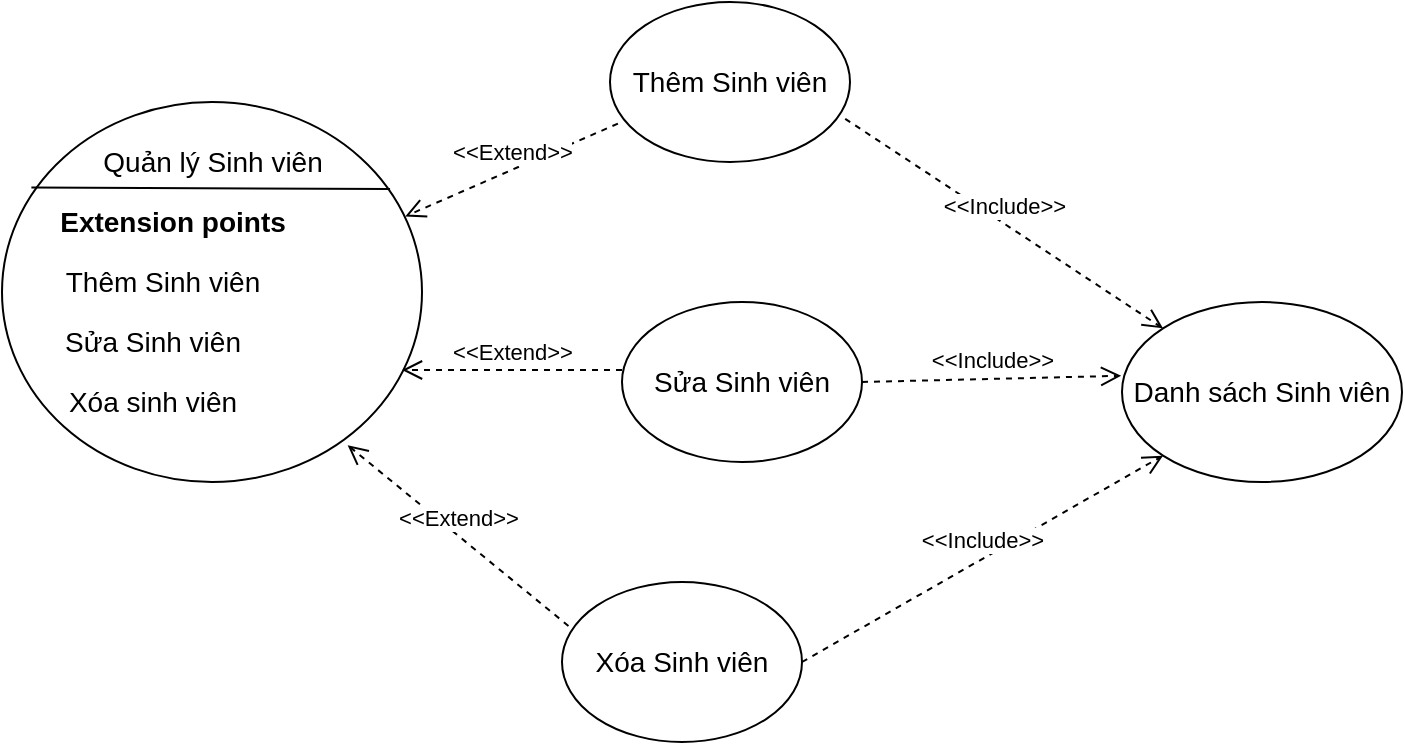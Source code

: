 <mxfile version="15.2.9" type="device"><diagram id="tJ501lQ9Ga7fWGlyStMJ" name="Page-1"><mxGraphModel dx="1038" dy="588" grid="1" gridSize="10" guides="1" tooltips="1" connect="1" arrows="1" fold="1" page="1" pageScale="1" pageWidth="827" pageHeight="1169" math="0" shadow="0"><root><mxCell id="0"/><mxCell id="1" parent="0"/><mxCell id="6eBJcjwJJYy2WYTHdJ9o-1" value="" style="ellipse;whiteSpace=wrap;html=1;" parent="1" vertex="1"><mxGeometry x="110" y="200" width="210" height="190" as="geometry"/></mxCell><mxCell id="6eBJcjwJJYy2WYTHdJ9o-2" value="" style="endArrow=none;html=1;exitX=0.07;exitY=0.225;exitDx=0;exitDy=0;exitPerimeter=0;entryX=0.924;entryY=0.229;entryDx=0;entryDy=0;entryPerimeter=0;" parent="1" source="6eBJcjwJJYy2WYTHdJ9o-1" target="6eBJcjwJJYy2WYTHdJ9o-1" edge="1"><mxGeometry width="50" height="50" relative="1" as="geometry"><mxPoint x="390" y="330" as="sourcePoint"/><mxPoint x="440" y="280" as="targetPoint"/></mxGeometry></mxCell><mxCell id="6eBJcjwJJYy2WYTHdJ9o-3" value="&lt;font style=&quot;font-size: 14px&quot;&gt;Quản lý Sinh viên&lt;/font&gt;" style="text;html=1;align=center;verticalAlign=middle;resizable=0;points=[];autosize=1;strokeColor=none;fillColor=none;" parent="1" vertex="1"><mxGeometry x="150" y="220" width="130" height="20" as="geometry"/></mxCell><mxCell id="6eBJcjwJJYy2WYTHdJ9o-4" value="&lt;font style=&quot;font-size: 14px&quot;&gt;Thêm Sinh viên&lt;/font&gt;" style="text;html=1;align=center;verticalAlign=middle;resizable=0;points=[];autosize=1;strokeColor=none;fillColor=none;" parent="1" vertex="1"><mxGeometry x="135" y="280" width="110" height="20" as="geometry"/></mxCell><mxCell id="6eBJcjwJJYy2WYTHdJ9o-5" value="&lt;b&gt;&lt;font style=&quot;font-size: 14px&quot;&gt;Extension points&lt;/font&gt;&lt;/b&gt;" style="text;html=1;align=center;verticalAlign=middle;resizable=0;points=[];autosize=1;strokeColor=none;fillColor=none;" parent="1" vertex="1"><mxGeometry x="130" y="250" width="130" height="20" as="geometry"/></mxCell><mxCell id="6eBJcjwJJYy2WYTHdJ9o-6" value="&lt;font style=&quot;font-size: 14px&quot;&gt;Sửa Sinh viên&lt;/font&gt;" style="text;html=1;align=center;verticalAlign=middle;resizable=0;points=[];autosize=1;strokeColor=none;fillColor=none;" parent="1" vertex="1"><mxGeometry x="135" y="310" width="100" height="20" as="geometry"/></mxCell><mxCell id="6eBJcjwJJYy2WYTHdJ9o-7" value="&lt;font style=&quot;font-size: 14px&quot;&gt;Thêm Sinh viên&lt;/font&gt;" style="ellipse;whiteSpace=wrap;html=1;" parent="1" vertex="1"><mxGeometry x="414" y="150" width="120" height="80" as="geometry"/></mxCell><mxCell id="6eBJcjwJJYy2WYTHdJ9o-8" value="&lt;span style=&quot;font-size: 14px&quot;&gt;Sửa Sinh viên&lt;/span&gt;" style="ellipse;whiteSpace=wrap;html=1;" parent="1" vertex="1"><mxGeometry x="420" y="300" width="120" height="80" as="geometry"/></mxCell><mxCell id="6eBJcjwJJYy2WYTHdJ9o-10" value="&lt;font style=&quot;font-size: 14px&quot;&gt;Danh sách Sinh viên&lt;/font&gt;" style="ellipse;whiteSpace=wrap;html=1;" parent="1" vertex="1"><mxGeometry x="670" y="300" width="140" height="90" as="geometry"/></mxCell><mxCell id="6eBJcjwJJYy2WYTHdJ9o-12" value="&amp;lt;&amp;lt;Extend&amp;gt;&amp;gt;" style="html=1;verticalAlign=bottom;endArrow=open;dashed=1;endSize=8;exitX=0.033;exitY=0.76;exitDx=0;exitDy=0;exitPerimeter=0;entryX=0.96;entryY=0.301;entryDx=0;entryDy=0;entryPerimeter=0;" parent="1" source="6eBJcjwJJYy2WYTHdJ9o-7" target="6eBJcjwJJYy2WYTHdJ9o-1" edge="1"><mxGeometry relative="1" as="geometry"><mxPoint x="450" y="290" as="sourcePoint"/><mxPoint x="370" y="290" as="targetPoint"/></mxGeometry></mxCell><mxCell id="6eBJcjwJJYy2WYTHdJ9o-13" value="&amp;lt;&amp;lt;Extend&amp;gt;&amp;gt;" style="html=1;verticalAlign=bottom;endArrow=open;dashed=1;endSize=8;" parent="1" edge="1"><mxGeometry relative="1" as="geometry"><mxPoint x="420" y="334" as="sourcePoint"/><mxPoint x="310" y="334" as="targetPoint"/></mxGeometry></mxCell><mxCell id="6eBJcjwJJYy2WYTHdJ9o-16" value="&amp;lt;&amp;lt;Include&amp;gt;&amp;gt;" style="html=1;verticalAlign=bottom;endArrow=open;dashed=1;endSize=8;entryX=-0.003;entryY=0.41;entryDx=0;entryDy=0;entryPerimeter=0;exitX=1;exitY=0.5;exitDx=0;exitDy=0;" parent="1" source="6eBJcjwJJYy2WYTHdJ9o-8" target="6eBJcjwJJYy2WYTHdJ9o-10" edge="1"><mxGeometry relative="1" as="geometry"><mxPoint x="530" y="360" as="sourcePoint"/><mxPoint x="660" y="210" as="targetPoint"/></mxGeometry></mxCell><mxCell id="IDzhQ2rFWqf47DDB8JkW-1" value="&lt;font style=&quot;font-size: 14px&quot;&gt;Xóa sinh viên&lt;/font&gt;" style="text;html=1;align=center;verticalAlign=middle;resizable=0;points=[];autosize=1;strokeColor=none;fillColor=none;" parent="1" vertex="1"><mxGeometry x="135" y="340" width="100" height="20" as="geometry"/></mxCell><mxCell id="IDzhQ2rFWqf47DDB8JkW-2" value="&lt;font style=&quot;font-size: 14px&quot;&gt;Xóa Sinh viên&lt;/font&gt;" style="ellipse;whiteSpace=wrap;html=1;" parent="1" vertex="1"><mxGeometry x="390" y="440" width="120" height="80" as="geometry"/></mxCell><mxCell id="IDzhQ2rFWqf47DDB8JkW-3" value="&amp;lt;&amp;lt;Extend&amp;gt;&amp;gt;" style="html=1;verticalAlign=bottom;endArrow=open;dashed=1;endSize=8;exitX=0.027;exitY=0.275;exitDx=0;exitDy=0;exitPerimeter=0;entryX=0.823;entryY=0.903;entryDx=0;entryDy=0;entryPerimeter=0;" parent="1" source="IDzhQ2rFWqf47DDB8JkW-2" target="6eBJcjwJJYy2WYTHdJ9o-1" edge="1"><mxGeometry relative="1" as="geometry"><mxPoint x="425.56" y="365.6" as="sourcePoint"/><mxPoint x="320" y="344" as="targetPoint"/></mxGeometry></mxCell><mxCell id="IDzhQ2rFWqf47DDB8JkW-4" value="&amp;lt;&amp;lt;Include&amp;gt;&amp;gt;" style="html=1;verticalAlign=bottom;endArrow=open;dashed=1;endSize=8;entryX=0;entryY=0;entryDx=0;entryDy=0;exitX=0.98;exitY=0.73;exitDx=0;exitDy=0;exitPerimeter=0;" parent="1" source="6eBJcjwJJYy2WYTHdJ9o-7" target="6eBJcjwJJYy2WYTHdJ9o-10" edge="1"><mxGeometry relative="1" as="geometry"><mxPoint x="545.56" y="372" as="sourcePoint"/><mxPoint x="659.64" y="372.8" as="targetPoint"/></mxGeometry></mxCell><mxCell id="IDzhQ2rFWqf47DDB8JkW-5" value="&amp;lt;&amp;lt;Include&amp;gt;&amp;gt;" style="html=1;verticalAlign=bottom;endArrow=open;dashed=1;endSize=8;entryX=0;entryY=1;entryDx=0;entryDy=0;exitX=1;exitY=0.5;exitDx=0;exitDy=0;" parent="1" source="IDzhQ2rFWqf47DDB8JkW-2" target="6eBJcjwJJYy2WYTHdJ9o-10" edge="1"><mxGeometry relative="1" as="geometry"><mxPoint x="555.56" y="382" as="sourcePoint"/><mxPoint x="669.64" y="382.8" as="targetPoint"/></mxGeometry></mxCell></root></mxGraphModel></diagram></mxfile>